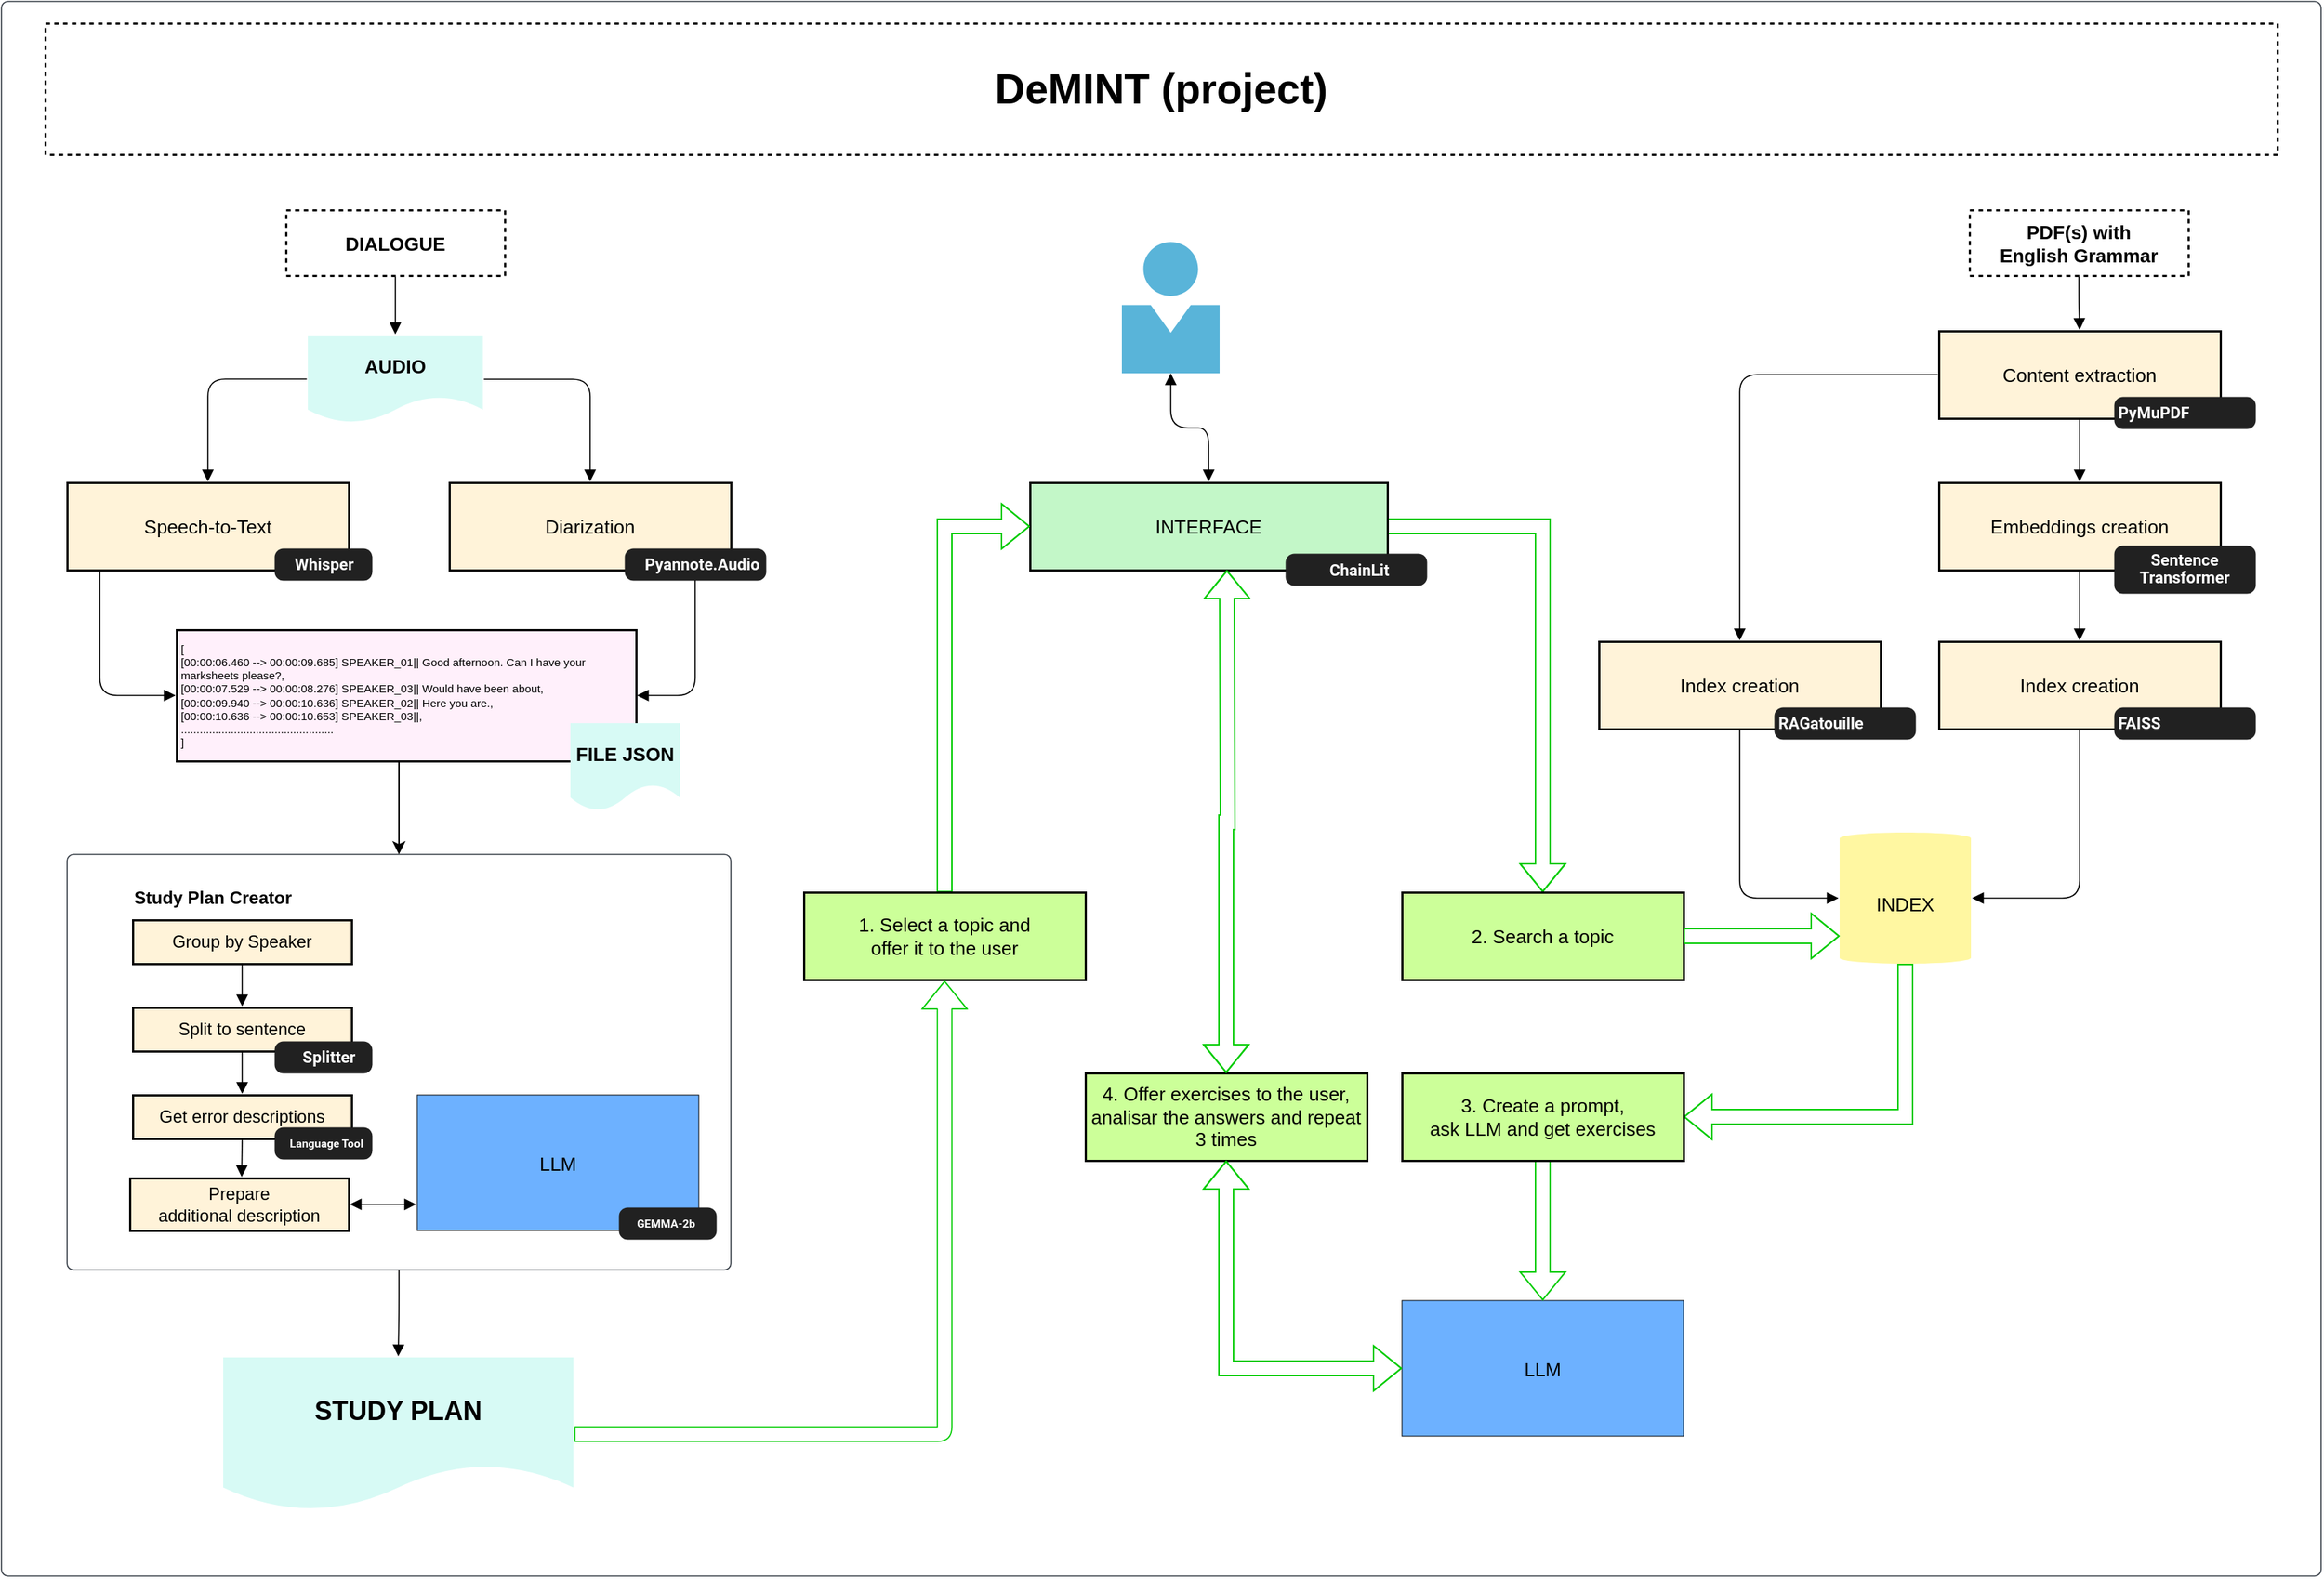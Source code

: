 <mxfile version="23.1.5" type="device">
  <diagram name="Page-1" id="aXtSLeuplyhVKUhJH_z6">
    <mxGraphModel dx="1615" dy="281" grid="1" gridSize="10" guides="1" tooltips="1" connect="1" arrows="1" fold="1" page="1" pageScale="1" pageWidth="827" pageHeight="1169" math="0" shadow="0">
      <root>
        <mxCell id="0" />
        <mxCell id="1" parent="0" />
        <mxCell id="8PfOgSL8E4-ar7N5kBad-1" value="" style="html=1;overflow=block;blockSpacing=1;whiteSpace=wrap;fontSize=13;spacing=9;strokeColor=#3a414a;strokeOpacity=100;rounded=1;absoluteArcSize=1;arcSize=9;strokeWidth=0.8;lucidId=uLLt6w12FsaW;" vertex="1" parent="1">
          <mxGeometry x="870" y="1169" width="1590" height="1080" as="geometry" />
        </mxCell>
        <mxCell id="8PfOgSL8E4-ar7N5kBad-2" value="" style="html=1;overflow=block;blockSpacing=1;whiteSpace=wrap;fontSize=13;spacing=9;strokeColor=#3a414a;strokeOpacity=100;rounded=1;absoluteArcSize=1;arcSize=9;strokeWidth=0.8;lucidId=8LLtxEEMPNO2;" vertex="1" parent="1">
          <mxGeometry x="915" y="1754" width="455" height="285" as="geometry" />
        </mxCell>
        <mxCell id="8PfOgSL8E4-ar7N5kBad-3" value="DIALOGUE" style="html=1;overflow=block;blockSpacing=1;whiteSpace=wrap;fontSize=13;fontStyle=1;spacing=3.8;strokeOpacity=100;fillOpacity=100;fillColor=#ffffff;dashed=1;fixDash=1;strokeWidth=1.5;lucidId=C8WcxuhqjeV3;" vertex="1" parent="1">
          <mxGeometry x="1065" y="1312" width="150" height="45" as="geometry" />
        </mxCell>
        <mxCell id="8PfOgSL8E4-ar7N5kBad-4" value="Speech-to-Text" style="html=1;overflow=block;blockSpacing=1;whiteSpace=wrap;fontSize=13;spacing=3.8;strokeOpacity=100;fillOpacity=100;fillColor=#fff3d9;strokeWidth=1.5;lucidId=C8WctdbQQnRX;" vertex="1" parent="1">
          <mxGeometry x="915" y="1499" width="193" height="60" as="geometry" />
        </mxCell>
        <mxCell id="8PfOgSL8E4-ar7N5kBad-5" value="" style="html=1;jettySize=18;whiteSpace=wrap;fontSize=13;strokeOpacity=100;strokeWidth=0.8;rounded=1;arcSize=24;edgeStyle=orthogonalEdgeStyle;startArrow=none;endArrow=block;endFill=1;exitX=0.5;exitY=1.017;exitPerimeter=0;entryX=0.5;entryY=-0.012;entryPerimeter=0;lucidId=I8Wc37dRlVVR;" edge="1" parent="1" source="8PfOgSL8E4-ar7N5kBad-3" target="8PfOgSL8E4-ar7N5kBad-14">
          <mxGeometry width="100" height="100" relative="1" as="geometry">
            <Array as="points" />
          </mxGeometry>
        </mxCell>
        <mxCell id="8PfOgSL8E4-ar7N5kBad-6" value="" style="html=1;jettySize=18;whiteSpace=wrap;fontSize=13;strokeOpacity=100;strokeWidth=0.8;rounded=1;arcSize=24;edgeStyle=orthogonalEdgeStyle;startArrow=none;endArrow=block;endFill=1;exitX=-0.006;exitY=0.5;exitPerimeter=0;entryX=0.5;entryY=-0.012;entryPerimeter=0;lucidId=QBLtsV9IlbXC;" edge="1" parent="1" source="8PfOgSL8E4-ar7N5kBad-14" target="8PfOgSL8E4-ar7N5kBad-4">
          <mxGeometry width="100" height="100" relative="1" as="geometry">
            <Array as="points" />
          </mxGeometry>
        </mxCell>
        <mxCell id="8PfOgSL8E4-ar7N5kBad-7" value="" style="overflow=block;blockSpacing=1;whiteSpace=wrap;image;aspect=fixed;html=1;points=[];align=center;verticalAlign=top;image=img/lib/mscae/Person.svg;fontSize=13;spacing=0;rounded=1;absoluteArcSize=1;arcSize=12;fillColor=#59b4d9;strokeWidth=1.5;lucidId=T-WcorC_.f6R;" vertex="1" parent="1">
          <mxGeometry x="1638" y="1334" width="67" height="90" as="geometry" />
        </mxCell>
        <mxCell id="8PfOgSL8E4-ar7N5kBad-8" value="" style="html=1;jettySize=18;whiteSpace=wrap;fontSize=13;strokeOpacity=100;strokeWidth=0.8;rounded=1;arcSize=24;edgeStyle=orthogonalEdgeStyle;startArrow=none;endArrow=block;endFill=1;exitX=0.116;exitY=1.013;exitPerimeter=0;entryX=-0.002;entryY=0.5;entryPerimeter=0;lucidId=BRxdkcyjmckK;" edge="1" parent="1" source="8PfOgSL8E4-ar7N5kBad-4" target="8PfOgSL8E4-ar7N5kBad-9">
          <mxGeometry width="100" height="100" relative="1" as="geometry">
            <Array as="points" />
          </mxGeometry>
        </mxCell>
        <mxCell id="8PfOgSL8E4-ar7N5kBad-56" style="edgeStyle=orthogonalEdgeStyle;rounded=0;orthogonalLoop=1;jettySize=auto;html=1;exitX=0.484;exitY=0.998;exitDx=0;exitDy=0;exitPerimeter=0;" edge="1" parent="1" source="8PfOgSL8E4-ar7N5kBad-9" target="8PfOgSL8E4-ar7N5kBad-2">
          <mxGeometry relative="1" as="geometry" />
        </mxCell>
        <mxCell id="8PfOgSL8E4-ar7N5kBad-9" value="&lt;font face=&quot;Helvetica&quot;&gt;[&lt;br&gt;&#x9;[00:00:06.460 --&amp;gt; 00:00:09.685] SPEAKER_01|| Good afternoon. Can I have your marksheets please?, &lt;br&gt;&#x9;[00:00:07.529 --&amp;gt; 00:00:08.276] SPEAKER_03|| Would have been about, &lt;br&gt;&#x9;[00:00:09.940 --&amp;gt; 00:00:10.636] SPEAKER_02|| Here you are.,     &#x9;&lt;br&gt;&#x9;[00:00:10.636 --&amp;gt; 00:00:10.653] SPEAKER_03||,&lt;br&gt;&#x9;.................................................&lt;br&gt;]&lt;/font&gt;" style="html=1;overflow=block;blockSpacing=1;whiteSpace=wrap;fontSize=7.7;fontFamily=Roboto;align=left;spacing=3.8;verticalAlign=middle;strokeOpacity=100;fillOpacity=100;fillColor=#fff0fb;strokeWidth=1.5;lucidId=qTxduTdeqrtS;" vertex="1" parent="1">
          <mxGeometry x="990" y="1600" width="315" height="90" as="geometry" />
        </mxCell>
        <mxCell id="8PfOgSL8E4-ar7N5kBad-10" value="&amp;nbsp; &amp;nbsp; Whisper" style="html=1;overflow=block;blockSpacing=1;whiteSpace=wrap;fontSize=11;fontFamily=Roboto;fontColor=#ffffff;fontStyle=1;align=left;spacing=3.8;verticalAlign=middle;strokeColor=none;fillOpacity=100;rounded=1;absoluteArcSize=1;arcSize=12;fillColor=#212121;strokeWidth=0;lucidId=SUTdzj-hgoU~;" vertex="1" parent="1">
          <mxGeometry x="1057" y="1544" width="67" height="22" as="geometry" />
        </mxCell>
        <mxCell id="8PfOgSL8E4-ar7N5kBad-11" value="Diarization" style="html=1;overflow=block;blockSpacing=1;whiteSpace=wrap;fontSize=13;spacing=3.8;strokeOpacity=100;fillOpacity=100;fillColor=#fff3d9;strokeWidth=1.5;lucidId=fsLtTBO_OMAq;" vertex="1" parent="1">
          <mxGeometry x="1177" y="1499" width="193" height="60" as="geometry" />
        </mxCell>
        <mxCell id="8PfOgSL8E4-ar7N5kBad-12" value="&amp;nbsp; &amp;nbsp; Pyannote.Audio" style="html=1;overflow=block;blockSpacing=1;whiteSpace=wrap;fontSize=11;fontFamily=Roboto;fontColor=#ffffff;fontStyle=1;align=left;spacing=3.8;verticalAlign=middle;strokeColor=none;fillOpacity=100;rounded=1;absoluteArcSize=1;arcSize=12;fillColor=#212121;strokeWidth=0;lucidId=NsLt4y0CC~B~;" vertex="1" parent="1">
          <mxGeometry x="1297" y="1544" width="97" height="22" as="geometry" />
        </mxCell>
        <mxCell id="8PfOgSL8E4-ar7N5kBad-13" value="" style="html=1;jettySize=18;whiteSpace=wrap;fontSize=13;strokeOpacity=100;strokeWidth=0.8;rounded=1;arcSize=24;edgeStyle=orthogonalEdgeStyle;startArrow=none;endArrow=block;endFill=1;exitX=0.5;exitY=1;exitPerimeter=0;entryX=1.002;entryY=0.5;entryPerimeter=0;lucidId=7tLtHVBDTWQ0;" edge="1" parent="1" source="8PfOgSL8E4-ar7N5kBad-12" target="8PfOgSL8E4-ar7N5kBad-9">
          <mxGeometry width="100" height="100" relative="1" as="geometry">
            <Array as="points" />
          </mxGeometry>
        </mxCell>
        <mxCell id="8PfOgSL8E4-ar7N5kBad-14" value="AUDIO" style="html=1;overflow=block;blockSpacing=1;whiteSpace=wrap;shape=document;boundedLbl=1;fontSize=13;fontStyle=1;align=center;spacing=3.8;strokeColor=#unset;fillOpacity=100;rounded=1;absoluteArcSize=1;arcSize=12;fillColor=#d7faf5;strokeWidth=NaN;lucidId=HBLtboyGJOhe;" vertex="1" parent="1">
          <mxGeometry x="1080" y="1398" width="120" height="60" as="geometry" />
        </mxCell>
        <mxCell id="8PfOgSL8E4-ar7N5kBad-15" value="" style="html=1;jettySize=18;whiteSpace=wrap;fontSize=13;strokeOpacity=100;strokeWidth=0.8;rounded=1;arcSize=24;edgeStyle=orthogonalEdgeStyle;startArrow=none;endArrow=block;endFill=1;exitX=1.006;exitY=0.502;exitPerimeter=0;entryX=0.5;entryY=-0.012;entryPerimeter=0;lucidId=2BLtGvblKYke;" edge="1" parent="1" source="8PfOgSL8E4-ar7N5kBad-14" target="8PfOgSL8E4-ar7N5kBad-11">
          <mxGeometry width="100" height="100" relative="1" as="geometry">
            <Array as="points" />
          </mxGeometry>
        </mxCell>
        <mxCell id="8PfOgSL8E4-ar7N5kBad-16" value="FILE JSON" style="html=1;overflow=block;blockSpacing=1;whiteSpace=wrap;shape=document;boundedLbl=1;fontSize=13;fontStyle=1;align=center;spacing=3.8;strokeColor=#unset;fillOpacity=100;rounded=1;absoluteArcSize=1;arcSize=12;fillColor=#d7faf5;strokeWidth=NaN;lucidId=vCLt-PDO_3tS;" vertex="1" parent="1">
          <mxGeometry x="1260" y="1664" width="75" height="60" as="geometry" />
        </mxCell>
        <mxCell id="8PfOgSL8E4-ar7N5kBad-17" value="PDF(s) with &#xa;English Grammar" style="html=1;overflow=block;blockSpacing=1;whiteSpace=wrap;fontSize=13;fontStyle=1;spacing=3.8;strokeOpacity=100;fillOpacity=100;fillColor=#ffffff;dashed=1;fixDash=1;strokeWidth=1.5;lucidId=BDLthIp6Tm7_;" vertex="1" parent="1">
          <mxGeometry x="2219" y="1312" width="150" height="45" as="geometry" />
        </mxCell>
        <mxCell id="8PfOgSL8E4-ar7N5kBad-18" value="" style="html=1;jettySize=18;whiteSpace=wrap;fontSize=13;strokeOpacity=100;strokeWidth=0.8;rounded=1;arcSize=24;edgeStyle=orthogonalEdgeStyle;startArrow=none;endArrow=block;endFill=1;exitX=0.5;exitY=1.017;exitPerimeter=0;entryX=0.5;entryY=-0.012;entryPerimeter=0;lucidId=aELtKpuW_eEO;" edge="1" parent="1" source="8PfOgSL8E4-ar7N5kBad-17" target="8PfOgSL8E4-ar7N5kBad-19">
          <mxGeometry width="100" height="100" relative="1" as="geometry">
            <Array as="points" />
          </mxGeometry>
        </mxCell>
        <mxCell id="8PfOgSL8E4-ar7N5kBad-19" value="Content extraction" style="html=1;overflow=block;blockSpacing=1;whiteSpace=wrap;fontSize=13;spacing=3.8;strokeOpacity=100;fillOpacity=100;fillColor=#fff3d9;strokeWidth=1.5;lucidId=wELt-EhGVpIp;" vertex="1" parent="1">
          <mxGeometry x="2198" y="1395" width="193" height="60" as="geometry" />
        </mxCell>
        <mxCell id="8PfOgSL8E4-ar7N5kBad-20" value="PyMuPDF" style="html=1;overflow=block;blockSpacing=1;whiteSpace=wrap;fontSize=11;fontFamily=Roboto;fontColor=#ffffff;fontStyle=1;align=left;spacing=3.8;verticalAlign=middle;strokeColor=none;fillOpacity=100;rounded=1;absoluteArcSize=1;arcSize=12;fillColor=#212121;strokeWidth=0;lucidId=wELtoTcaid6C;" vertex="1" parent="1">
          <mxGeometry x="2318" y="1440" width="97" height="22" as="geometry" />
        </mxCell>
        <mxCell id="8PfOgSL8E4-ar7N5kBad-21" value="Index creation" style="html=1;overflow=block;blockSpacing=1;whiteSpace=wrap;fontSize=13;spacing=3.8;strokeOpacity=100;fillOpacity=100;fillColor=#fff3d9;strokeWidth=1.5;lucidId=fFLt..-YeZno;" vertex="1" parent="1">
          <mxGeometry x="2198" y="1608" width="193" height="60" as="geometry" />
        </mxCell>
        <mxCell id="8PfOgSL8E4-ar7N5kBad-22" value="FAISS" style="html=1;overflow=block;blockSpacing=1;whiteSpace=wrap;fontSize=11;fontFamily=Roboto;fontColor=#ffffff;fontStyle=1;align=left;spacing=3.8;verticalAlign=middle;strokeColor=none;fillOpacity=100;rounded=1;absoluteArcSize=1;arcSize=12;fillColor=#212121;strokeWidth=0;lucidId=FFLtcowwL~3C;" vertex="1" parent="1">
          <mxGeometry x="2318" y="1653" width="97" height="22" as="geometry" />
        </mxCell>
        <mxCell id="8PfOgSL8E4-ar7N5kBad-23" value="" style="html=1;jettySize=18;whiteSpace=wrap;fontSize=13;strokeOpacity=100;strokeWidth=0.8;rounded=1;arcSize=24;edgeStyle=orthogonalEdgeStyle;startArrow=none;endArrow=block;endFill=1;exitX=0.5;exitY=1.013;exitPerimeter=0;entryX=0.5;entryY=-0.012;entryPerimeter=0;lucidId=3FLt4nfQY-Lg;" edge="1" parent="1" source="8PfOgSL8E4-ar7N5kBad-19" target="8PfOgSL8E4-ar7N5kBad-37">
          <mxGeometry width="100" height="100" relative="1" as="geometry">
            <Array as="points" />
          </mxGeometry>
        </mxCell>
        <mxCell id="8PfOgSL8E4-ar7N5kBad-24" value="" style="html=1;jettySize=18;whiteSpace=wrap;fontSize=13;strokeOpacity=100;strokeWidth=0.8;rounded=1;arcSize=24;edgeStyle=orthogonalEdgeStyle;startArrow=none;endArrow=block;endFill=1;exitX=0.5;exitY=1.013;exitPerimeter=0;entryX=0.5;entryY=-0.012;entryPerimeter=0;lucidId=dTLt1Ghvy7H3;" edge="1" parent="1" source="8PfOgSL8E4-ar7N5kBad-37" target="8PfOgSL8E4-ar7N5kBad-21">
          <mxGeometry width="100" height="100" relative="1" as="geometry">
            <Array as="points" />
          </mxGeometry>
        </mxCell>
        <mxCell id="8PfOgSL8E4-ar7N5kBad-27" value="Group by Speaker" style="html=1;overflow=block;blockSpacing=1;whiteSpace=wrap;fontSize=11.8;spacing=3.8;strokeOpacity=100;fillOpacity=100;fillColor=#fff3d9;strokeWidth=1.5;lucidId=8NLtpgnrU.YF;" vertex="1" parent="1">
          <mxGeometry x="960" y="1799" width="150" height="30" as="geometry" />
        </mxCell>
        <mxCell id="8PfOgSL8E4-ar7N5kBad-28" value="" style="html=1;jettySize=18;whiteSpace=wrap;fontSize=13;strokeOpacity=100;strokeWidth=0.8;rounded=1;arcSize=24;edgeStyle=orthogonalEdgeStyle;startArrow=none;endArrow=block;endFill=1;exitX=0.5;exitY=1.025;exitPerimeter=0;entryX=0.5;entryY=-0.025;entryPerimeter=0;lucidId=IOLtRonxsIv0;" edge="1" parent="1" source="8PfOgSL8E4-ar7N5kBad-27" target="8PfOgSL8E4-ar7N5kBad-29">
          <mxGeometry width="100" height="100" relative="1" as="geometry">
            <Array as="points" />
          </mxGeometry>
        </mxCell>
        <mxCell id="8PfOgSL8E4-ar7N5kBad-29" value="Split to sentence" style="html=1;overflow=block;blockSpacing=1;whiteSpace=wrap;fontSize=11.8;spacing=3.8;strokeOpacity=100;fillOpacity=100;fillColor=#fff3d9;strokeWidth=1.5;lucidId=LOLt0k~i8diY;" vertex="1" parent="1">
          <mxGeometry x="960" y="1859" width="150" height="30" as="geometry" />
        </mxCell>
        <mxCell id="8PfOgSL8E4-ar7N5kBad-30" value="Get error descriptions" style="html=1;overflow=block;blockSpacing=1;whiteSpace=wrap;fontSize=11.8;spacing=3.8;strokeOpacity=100;fillOpacity=100;fillColor=#fff3d9;strokeWidth=1.5;lucidId=aPLtWf1~otM2;" vertex="1" parent="1">
          <mxGeometry x="960" y="1919" width="150" height="30" as="geometry" />
        </mxCell>
        <mxCell id="8PfOgSL8E4-ar7N5kBad-31" value="" style="html=1;jettySize=18;whiteSpace=wrap;fontSize=13;strokeOpacity=100;strokeWidth=0.8;rounded=1;arcSize=24;edgeStyle=orthogonalEdgeStyle;startArrow=none;endArrow=block;endFill=1;exitX=0.5;exitY=1.025;exitPerimeter=0;entryX=0.5;entryY=-0.025;entryPerimeter=0;lucidId=hPLtE2uikpvn;" edge="1" parent="1" source="8PfOgSL8E4-ar7N5kBad-29" target="8PfOgSL8E4-ar7N5kBad-30">
          <mxGeometry width="100" height="100" relative="1" as="geometry">
            <Array as="points" />
          </mxGeometry>
        </mxCell>
        <mxCell id="8PfOgSL8E4-ar7N5kBad-32" value="&amp;nbsp; &amp;nbsp; &amp;nbsp; Splitter" style="html=1;overflow=block;blockSpacing=1;whiteSpace=wrap;fontSize=11;fontFamily=Roboto;fontColor=#ffffff;fontStyle=1;align=left;spacing=3.8;verticalAlign=middle;strokeColor=none;fillOpacity=100;rounded=1;absoluteArcSize=1;arcSize=12;fillColor=#212121;strokeWidth=0;lucidId=TPLtjeFYdGA4;" vertex="1" parent="1">
          <mxGeometry x="1057" y="1882" width="67" height="22" as="geometry" />
        </mxCell>
        <mxCell id="8PfOgSL8E4-ar7N5kBad-33" value="&amp;nbsp; &amp;nbsp; Language Tool" style="html=1;overflow=block;blockSpacing=1;whiteSpace=wrap;fontSize=7.7;fontFamily=Roboto;fontColor=#ffffff;fontStyle=1;align=left;spacing=3.8;verticalAlign=middle;strokeColor=none;fillOpacity=100;rounded=1;absoluteArcSize=1;arcSize=12;fillColor=#212121;strokeWidth=0;lucidId=bQLtA1Q--nph;" vertex="1" parent="1">
          <mxGeometry x="1057" y="1941" width="67" height="22" as="geometry" />
        </mxCell>
        <mxCell id="8PfOgSL8E4-ar7N5kBad-34" value="Prepare &#xa;additional description" style="html=1;overflow=block;blockSpacing=1;whiteSpace=wrap;fontSize=11.8;spacing=3.8;strokeOpacity=100;fillOpacity=100;fillColor=#fff3d9;strokeWidth=1.5;lucidId=cRLtLjp-1nbv;" vertex="1" parent="1">
          <mxGeometry x="958" y="1976" width="150" height="36" as="geometry" />
        </mxCell>
        <mxCell id="8PfOgSL8E4-ar7N5kBad-35" value="" style="html=1;jettySize=18;whiteSpace=wrap;fontSize=13;strokeOpacity=100;strokeWidth=0.8;rounded=1;arcSize=24;edgeStyle=orthogonalEdgeStyle;startArrow=none;endArrow=block;endFill=1;exitX=0.5;exitY=1.025;exitPerimeter=0;entryX=0.511;entryY=-0.021;entryPerimeter=0;lucidId=kRLtpetlUy_5;" edge="1" parent="1" source="8PfOgSL8E4-ar7N5kBad-30" target="8PfOgSL8E4-ar7N5kBad-34">
          <mxGeometry width="100" height="100" relative="1" as="geometry">
            <Array as="points" />
          </mxGeometry>
        </mxCell>
        <mxCell id="8PfOgSL8E4-ar7N5kBad-36" value="LLM" style="html=1;overflow=block;blockSpacing=1;whiteSpace=wrap;fontSize=13;spacing=3.8;strokeOpacity=100;fillOpacity=100;fillColor=#6db1ff;strokeWidth=NaN;lucidId=eSLtoP~Uc-SN;" vertex="1" parent="1">
          <mxGeometry x="1155" y="1919" width="193" height="93" as="geometry" />
        </mxCell>
        <mxCell id="8PfOgSL8E4-ar7N5kBad-37" value="Embeddings creation" style="html=1;overflow=block;blockSpacing=1;whiteSpace=wrap;fontSize=13;spacing=3.8;strokeOpacity=100;fillOpacity=100;fillColor=#fff3d9;strokeWidth=1.5;lucidId=aTLtgE4qETcM;" vertex="1" parent="1">
          <mxGeometry x="2198" y="1499" width="193" height="60" as="geometry" />
        </mxCell>
        <mxCell id="8PfOgSL8E4-ar7N5kBad-38" value="&lt;div style=&quot;display: flex; justify-content: center; text-align: center; align-items: baseline; font-size: 0; line-height: 1.25;margin-top: -2px;&quot;&gt;&lt;span&gt;&lt;span style=&quot;font-size:11px;color:#ffffff;font-weight: bold;font-family: Roboto;&quot;&gt;Sentence&#xa;&lt;/span&gt;&lt;/span&gt;&lt;/div&gt;&lt;div style=&quot;display: flex; justify-content: center; text-align: center; align-items: baseline; font-size: 0; line-height: 1.25;margin-top: -2px;&quot;&gt;&lt;span&gt;&lt;span style=&quot;font-size:11px;color:#ffffff;font-weight: bold;font-family: Roboto;&quot;&gt;Transformer&lt;/span&gt;&lt;/span&gt;&lt;/div&gt;" style="html=1;overflow=block;blockSpacing=1;whiteSpace=wrap;fontSize=13;fontFamily=Roboto;align=left;spacing=3.8;verticalAlign=middle;strokeColor=none;fillOpacity=100;rounded=1;absoluteArcSize=1;arcSize=12;fillColor=#212121;strokeWidth=0;lucidId=aTLtHQPqnvFo;" vertex="1" parent="1">
          <mxGeometry x="2318" y="1542" width="97" height="33" as="geometry" />
        </mxCell>
        <mxCell id="8PfOgSL8E4-ar7N5kBad-39" value="Index creation" style="html=1;overflow=block;blockSpacing=1;whiteSpace=wrap;fontSize=13;spacing=3.8;strokeOpacity=100;fillOpacity=100;fillColor=#fff3d9;strokeWidth=1.5;lucidId=4VLtas8L8h0K;" vertex="1" parent="1">
          <mxGeometry x="1965" y="1608" width="193" height="60" as="geometry" />
        </mxCell>
        <mxCell id="8PfOgSL8E4-ar7N5kBad-40" value="RAGatouille" style="html=1;overflow=block;blockSpacing=1;whiteSpace=wrap;fontSize=11;fontFamily=Roboto;fontColor=#ffffff;fontStyle=1;align=left;spacing=3.8;verticalAlign=middle;strokeColor=none;fillOpacity=100;rounded=1;absoluteArcSize=1;arcSize=12;fillColor=#212121;strokeWidth=0;lucidId=7VLtOgxB4MyH;" vertex="1" parent="1">
          <mxGeometry x="2085" y="1653" width="97" height="22" as="geometry" />
        </mxCell>
        <mxCell id="8PfOgSL8E4-ar7N5kBad-41" value="" style="html=1;jettySize=18;whiteSpace=wrap;fontSize=13;strokeOpacity=100;strokeWidth=0.8;rounded=1;arcSize=24;edgeStyle=orthogonalEdgeStyle;startArrow=none;endArrow=block;endFill=1;exitX=-0.004;exitY=0.5;exitPerimeter=0;entryX=0.5;entryY=-0.012;entryPerimeter=0;lucidId=oWLti.2Qv79t;" edge="1" parent="1" source="8PfOgSL8E4-ar7N5kBad-19" target="8PfOgSL8E4-ar7N5kBad-39">
          <mxGeometry width="100" height="100" relative="1" as="geometry">
            <Array as="points" />
          </mxGeometry>
        </mxCell>
        <mxCell id="8PfOgSL8E4-ar7N5kBad-42" value="" style="html=1;jettySize=18;whiteSpace=wrap;fontSize=13;strokeOpacity=100;strokeWidth=0.8;rounded=1;arcSize=24;edgeStyle=orthogonalEdgeStyle;startArrow=block;startFill=1;endArrow=block;endFill=1;exitX=1.005;exitY=0.5;exitPerimeter=0;entryX=-0.004;entryY=0.807;entryPerimeter=0;lucidId=PWLtDu2f5xvL;" edge="1" parent="1" source="8PfOgSL8E4-ar7N5kBad-34" target="8PfOgSL8E4-ar7N5kBad-36">
          <mxGeometry width="100" height="100" relative="1" as="geometry">
            <Array as="points" />
          </mxGeometry>
        </mxCell>
        <mxCell id="8PfOgSL8E4-ar7N5kBad-43" value="&amp;nbsp; &amp;nbsp; &amp;nbsp;GEMMA-2b" style="html=1;overflow=block;blockSpacing=1;whiteSpace=wrap;fontSize=7.7;fontFamily=Roboto;fontColor=#ffffff;fontStyle=1;align=left;spacing=3.8;verticalAlign=middle;strokeColor=none;fillOpacity=100;rounded=1;absoluteArcSize=1;arcSize=12;fillColor=#212121;strokeWidth=0;lucidId=DXLtlesBV0MM;" vertex="1" parent="1">
          <mxGeometry x="1293" y="1996" width="67" height="22" as="geometry" />
        </mxCell>
        <mxCell id="8PfOgSL8E4-ar7N5kBad-75" style="edgeStyle=orthogonalEdgeStyle;rounded=0;orthogonalLoop=1;jettySize=auto;html=1;shape=flexArrow;strokeColor=#00CC00;" edge="1" parent="1" source="8PfOgSL8E4-ar7N5kBad-44" target="8PfOgSL8E4-ar7N5kBad-74">
          <mxGeometry relative="1" as="geometry" />
        </mxCell>
        <mxCell id="8PfOgSL8E4-ar7N5kBad-44" value="INTERFACE" style="html=1;overflow=block;blockSpacing=1;whiteSpace=wrap;fontSize=13;spacing=3.8;strokeOpacity=100;fillOpacity=100;fillColor=#c3f7c8;strokeWidth=1.5;lucidId=L0Lteb9Ff5zq;" vertex="1" parent="1">
          <mxGeometry x="1575" y="1499" width="245" height="60" as="geometry" />
        </mxCell>
        <mxCell id="8PfOgSL8E4-ar7N5kBad-45" value="&amp;nbsp; &amp;nbsp; &amp;nbsp; &amp;nbsp; &amp;nbsp; ChainLit" style="html=1;overflow=block;blockSpacing=1;whiteSpace=wrap;fontSize=11;fontFamily=Roboto;fontColor=#ffffff;fontStyle=1;align=left;spacing=3.8;verticalAlign=middle;strokeColor=none;fillOpacity=100;rounded=1;absoluteArcSize=1;arcSize=12;fillColor=#212121;strokeWidth=0;lucidId=t1LtZwMi7Qon;" vertex="1" parent="1">
          <mxGeometry x="1750" y="1547.5" width="97" height="22" as="geometry" />
        </mxCell>
        <mxCell id="8PfOgSL8E4-ar7N5kBad-46" value="" style="html=1;jettySize=18;whiteSpace=wrap;fontSize=13;strokeOpacity=100;strokeWidth=0.8;rounded=1;arcSize=24;edgeStyle=orthogonalEdgeStyle;startArrow=block;startFill=1;endArrow=block;endFill=1;exitX=0.5;exitY=1;exitPerimeter=0;entryX=0.5;entryY=-0.012;entryPerimeter=0;lucidId=I1LtkM2EC8.K;" edge="1" parent="1" source="8PfOgSL8E4-ar7N5kBad-7" target="8PfOgSL8E4-ar7N5kBad-44">
          <mxGeometry width="100" height="100" relative="1" as="geometry">
            <Array as="points" />
          </mxGeometry>
        </mxCell>
        <mxCell id="8PfOgSL8E4-ar7N5kBad-78" style="edgeStyle=orthogonalEdgeStyle;rounded=0;orthogonalLoop=1;jettySize=auto;html=1;exitX=0.5;exitY=1;exitDx=0;exitDy=0;exitPerimeter=0;entryX=1;entryY=0.5;entryDx=0;entryDy=0;strokeColor=#00CC00;shape=flexArrow;" edge="1" parent="1" source="8PfOgSL8E4-ar7N5kBad-47" target="8PfOgSL8E4-ar7N5kBad-77">
          <mxGeometry relative="1" as="geometry" />
        </mxCell>
        <mxCell id="8PfOgSL8E4-ar7N5kBad-47" value="INDEX" style="html=1;overflow=block;blockSpacing=1;whiteSpace=wrap;shape=cylinder3;size=4;anchorPointDirection=0;boundedLbl=1;fontSize=13;align=center;spacing=3.8;strokeColor=#unset;fillOpacity=100;rounded=1;absoluteArcSize=1;arcSize=12;fillColor=#fff7a1;strokeWidth=NaN;lucidId=12LtptTehrcP;" vertex="1" parent="1">
          <mxGeometry x="2130" y="1739" width="90" height="90" as="geometry" />
        </mxCell>
        <mxCell id="8PfOgSL8E4-ar7N5kBad-48" value="" style="html=1;jettySize=18;whiteSpace=wrap;fontSize=13;strokeOpacity=100;strokeWidth=0.8;rounded=1;arcSize=24;edgeStyle=orthogonalEdgeStyle;startArrow=none;endArrow=block;endFill=1;exitX=0.5;exitY=1.013;exitPerimeter=0;entryX=-0.008;entryY=0.5;entryPerimeter=0;lucidId=f3LtLUPzG1LO;" edge="1" parent="1" source="8PfOgSL8E4-ar7N5kBad-39" target="8PfOgSL8E4-ar7N5kBad-47">
          <mxGeometry width="100" height="100" relative="1" as="geometry">
            <Array as="points" />
          </mxGeometry>
        </mxCell>
        <mxCell id="8PfOgSL8E4-ar7N5kBad-49" value="" style="html=1;jettySize=18;whiteSpace=wrap;fontSize=13;strokeOpacity=100;strokeWidth=0.8;rounded=1;arcSize=24;edgeStyle=orthogonalEdgeStyle;startArrow=none;endArrow=block;endFill=1;exitX=0.5;exitY=1.013;exitPerimeter=0;entryX=1.008;entryY=0.5;entryPerimeter=0;lucidId=A3Lt.W0iXK68;" edge="1" parent="1" source="8PfOgSL8E4-ar7N5kBad-21" target="8PfOgSL8E4-ar7N5kBad-47">
          <mxGeometry width="100" height="100" relative="1" as="geometry">
            <Array as="points" />
          </mxGeometry>
        </mxCell>
        <mxCell id="8PfOgSL8E4-ar7N5kBad-50" value="&lt;font style=&quot;font-size: 18px;&quot;&gt;STUDY PLAN&lt;/font&gt;" style="html=1;overflow=block;blockSpacing=1;whiteSpace=wrap;shape=document;boundedLbl=1;fontSize=13;fontStyle=1;align=center;spacing=3.8;strokeColor=#unset;fillOpacity=100;rounded=1;absoluteArcSize=1;arcSize=12;fillColor=#d7faf5;strokeWidth=NaN;lucidId=R4Lty1~a8XKl;" vertex="1" parent="1">
          <mxGeometry x="1022" y="2099" width="240" height="105" as="geometry" />
        </mxCell>
        <mxCell id="8PfOgSL8E4-ar7N5kBad-51" value="" style="html=1;jettySize=18;whiteSpace=wrap;fontSize=13;strokeOpacity=100;strokeWidth=0.8;rounded=1;arcSize=24;edgeStyle=orthogonalEdgeStyle;startArrow=none;endArrow=block;endFill=1;exitX=0.5;exitY=1.001;exitPerimeter=0;entryX=0.5;entryY=-0.007;entryPerimeter=0;lucidId=d5Lt9LCb92xc;" edge="1" parent="1" source="8PfOgSL8E4-ar7N5kBad-2" target="8PfOgSL8E4-ar7N5kBad-50">
          <mxGeometry width="100" height="100" relative="1" as="geometry">
            <Array as="points" />
          </mxGeometry>
        </mxCell>
        <mxCell id="8PfOgSL8E4-ar7N5kBad-52" value="DeMINT (project)" style="html=1;overflow=block;blockSpacing=1;whiteSpace=wrap;fontSize=28.5;fontStyle=1;spacing=3.8;strokeOpacity=100;fillOpacity=100;fillColor=#ffffff;dashed=1;fixDash=1;strokeWidth=1.5;lucidId=95Ltm8EtiXlU;" vertex="1" parent="1">
          <mxGeometry x="900" y="1184" width="1530" height="90" as="geometry" />
        </mxCell>
        <mxCell id="8PfOgSL8E4-ar7N5kBad-55" value="&lt;b&gt;Study Plan Creator&lt;/b&gt;" style="text;html=1;align=center;verticalAlign=middle;whiteSpace=wrap;rounded=0;" vertex="1" parent="1">
          <mxGeometry x="950" y="1769" width="130" height="30" as="geometry" />
        </mxCell>
        <mxCell id="8PfOgSL8E4-ar7N5kBad-71" style="edgeStyle=orthogonalEdgeStyle;rounded=0;orthogonalLoop=1;jettySize=auto;html=1;entryX=0;entryY=0.5;entryDx=0;entryDy=0;shape=flexArrow;strokeColor=#00CC00;" edge="1" parent="1" source="8PfOgSL8E4-ar7N5kBad-53" target="8PfOgSL8E4-ar7N5kBad-44">
          <mxGeometry relative="1" as="geometry" />
        </mxCell>
        <mxCell id="8PfOgSL8E4-ar7N5kBad-53" value="1. Select a topic and &lt;br&gt;offer it to the user" style="html=1;overflow=block;blockSpacing=1;whiteSpace=wrap;fontSize=13;spacing=3.8;strokeOpacity=100;fillOpacity=100;fillColor=#CCFF99;strokeWidth=1.5;lucidId=e8Lt2JUwi5mB;" vertex="1" parent="1">
          <mxGeometry x="1420" y="1780" width="193" height="60" as="geometry" />
        </mxCell>
        <mxCell id="8PfOgSL8E4-ar7N5kBad-54" value="" style="html=1;jettySize=18;whiteSpace=wrap;fontSize=13;strokeOpacity=100;strokeWidth=0.8;rounded=1;arcSize=24;edgeStyle=orthogonalEdgeStyle;startArrow=none;endArrow=block;endFill=1;exitX=1.003;exitY=0.501;exitPerimeter=0;entryX=0.5;entryY=1.013;entryPerimeter=0;lucidId=7-LtlBmxPzMF;strokeColor=#00CC00;shape=flexArrow;" edge="1" parent="1" source="8PfOgSL8E4-ar7N5kBad-50" target="8PfOgSL8E4-ar7N5kBad-53">
          <mxGeometry width="100" height="100" relative="1" as="geometry" />
        </mxCell>
        <mxCell id="8PfOgSL8E4-ar7N5kBad-68" value="LLM" style="html=1;overflow=block;blockSpacing=1;whiteSpace=wrap;fontSize=13;spacing=3.8;strokeOpacity=100;fillOpacity=100;fillColor=#6db1ff;strokeWidth=NaN;lucidId=eSLtoP~Uc-SN;" vertex="1" parent="1">
          <mxGeometry x="1830" y="2060" width="193" height="93" as="geometry" />
        </mxCell>
        <mxCell id="8PfOgSL8E4-ar7N5kBad-74" value="2. Search a topic" style="html=1;overflow=block;blockSpacing=1;whiteSpace=wrap;fontSize=13;spacing=3.8;strokeOpacity=100;fillOpacity=100;fillColor=#CCFF99;strokeWidth=1.5;lucidId=e8Lt2JUwi5mB;" vertex="1" parent="1">
          <mxGeometry x="1830" y="1780" width="193" height="60" as="geometry" />
        </mxCell>
        <mxCell id="8PfOgSL8E4-ar7N5kBad-76" style="edgeStyle=orthogonalEdgeStyle;rounded=0;orthogonalLoop=1;jettySize=auto;html=1;strokeColor=#00CC00;shape=flexArrow;" edge="1" parent="1" source="8PfOgSL8E4-ar7N5kBad-74">
          <mxGeometry relative="1" as="geometry">
            <mxPoint x="2130" y="1810" as="targetPoint" />
          </mxGeometry>
        </mxCell>
        <mxCell id="8PfOgSL8E4-ar7N5kBad-79" style="edgeStyle=orthogonalEdgeStyle;rounded=0;orthogonalLoop=1;jettySize=auto;html=1;strokeColor=#00CC00;shape=flexArrow;" edge="1" parent="1" source="8PfOgSL8E4-ar7N5kBad-77" target="8PfOgSL8E4-ar7N5kBad-68">
          <mxGeometry relative="1" as="geometry" />
        </mxCell>
        <mxCell id="8PfOgSL8E4-ar7N5kBad-77" value="3. Create a prompt,&lt;br&gt;ask LLM and get exercises" style="html=1;overflow=block;blockSpacing=1;whiteSpace=wrap;fontSize=13;spacing=3.8;strokeOpacity=100;fillOpacity=100;fillColor=#CCFF99;strokeWidth=1.5;lucidId=e8Lt2JUwi5mB;" vertex="1" parent="1">
          <mxGeometry x="1830" y="1904" width="193" height="60" as="geometry" />
        </mxCell>
        <mxCell id="8PfOgSL8E4-ar7N5kBad-80" value="4. Offer exercises to the user, analisar the answers and repeat&lt;br&gt;3 times" style="html=1;overflow=block;blockSpacing=1;whiteSpace=wrap;fontSize=13;spacing=3.8;strokeOpacity=100;fillOpacity=100;fillColor=#CCFF99;strokeWidth=1.5;lucidId=e8Lt2JUwi5mB;" vertex="1" parent="1">
          <mxGeometry x="1613" y="1904" width="193" height="60" as="geometry" />
        </mxCell>
        <mxCell id="8PfOgSL8E4-ar7N5kBad-82" style="edgeStyle=orthogonalEdgeStyle;rounded=0;orthogonalLoop=1;jettySize=auto;html=1;strokeColor=#00CC00;shape=flexArrow;exitX=0;exitY=0.5;exitDx=0;exitDy=0;startArrow=block;" edge="1" parent="1" source="8PfOgSL8E4-ar7N5kBad-68" target="8PfOgSL8E4-ar7N5kBad-80">
          <mxGeometry relative="1" as="geometry">
            <mxPoint x="1937" y="1974" as="sourcePoint" />
            <mxPoint x="1937" y="2070" as="targetPoint" />
          </mxGeometry>
        </mxCell>
        <mxCell id="8PfOgSL8E4-ar7N5kBad-83" style="edgeStyle=orthogonalEdgeStyle;rounded=0;orthogonalLoop=1;jettySize=auto;html=1;strokeColor=#00CC00;shape=flexArrow;startArrow=block;" edge="1" parent="1" source="8PfOgSL8E4-ar7N5kBad-80">
          <mxGeometry relative="1" as="geometry">
            <mxPoint x="1820" y="1702" as="sourcePoint" />
            <mxPoint x="1710" y="1559" as="targetPoint" />
          </mxGeometry>
        </mxCell>
      </root>
    </mxGraphModel>
  </diagram>
</mxfile>

